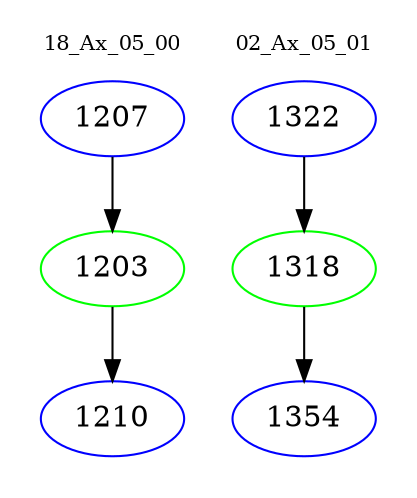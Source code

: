 digraph{
subgraph cluster_0 {
color = white
label = "18_Ax_05_00";
fontsize=10;
T0_1207 [label="1207", color="blue"]
T0_1207 -> T0_1203 [color="black"]
T0_1203 [label="1203", color="green"]
T0_1203 -> T0_1210 [color="black"]
T0_1210 [label="1210", color="blue"]
}
subgraph cluster_1 {
color = white
label = "02_Ax_05_01";
fontsize=10;
T1_1322 [label="1322", color="blue"]
T1_1322 -> T1_1318 [color="black"]
T1_1318 [label="1318", color="green"]
T1_1318 -> T1_1354 [color="black"]
T1_1354 [label="1354", color="blue"]
}
}
